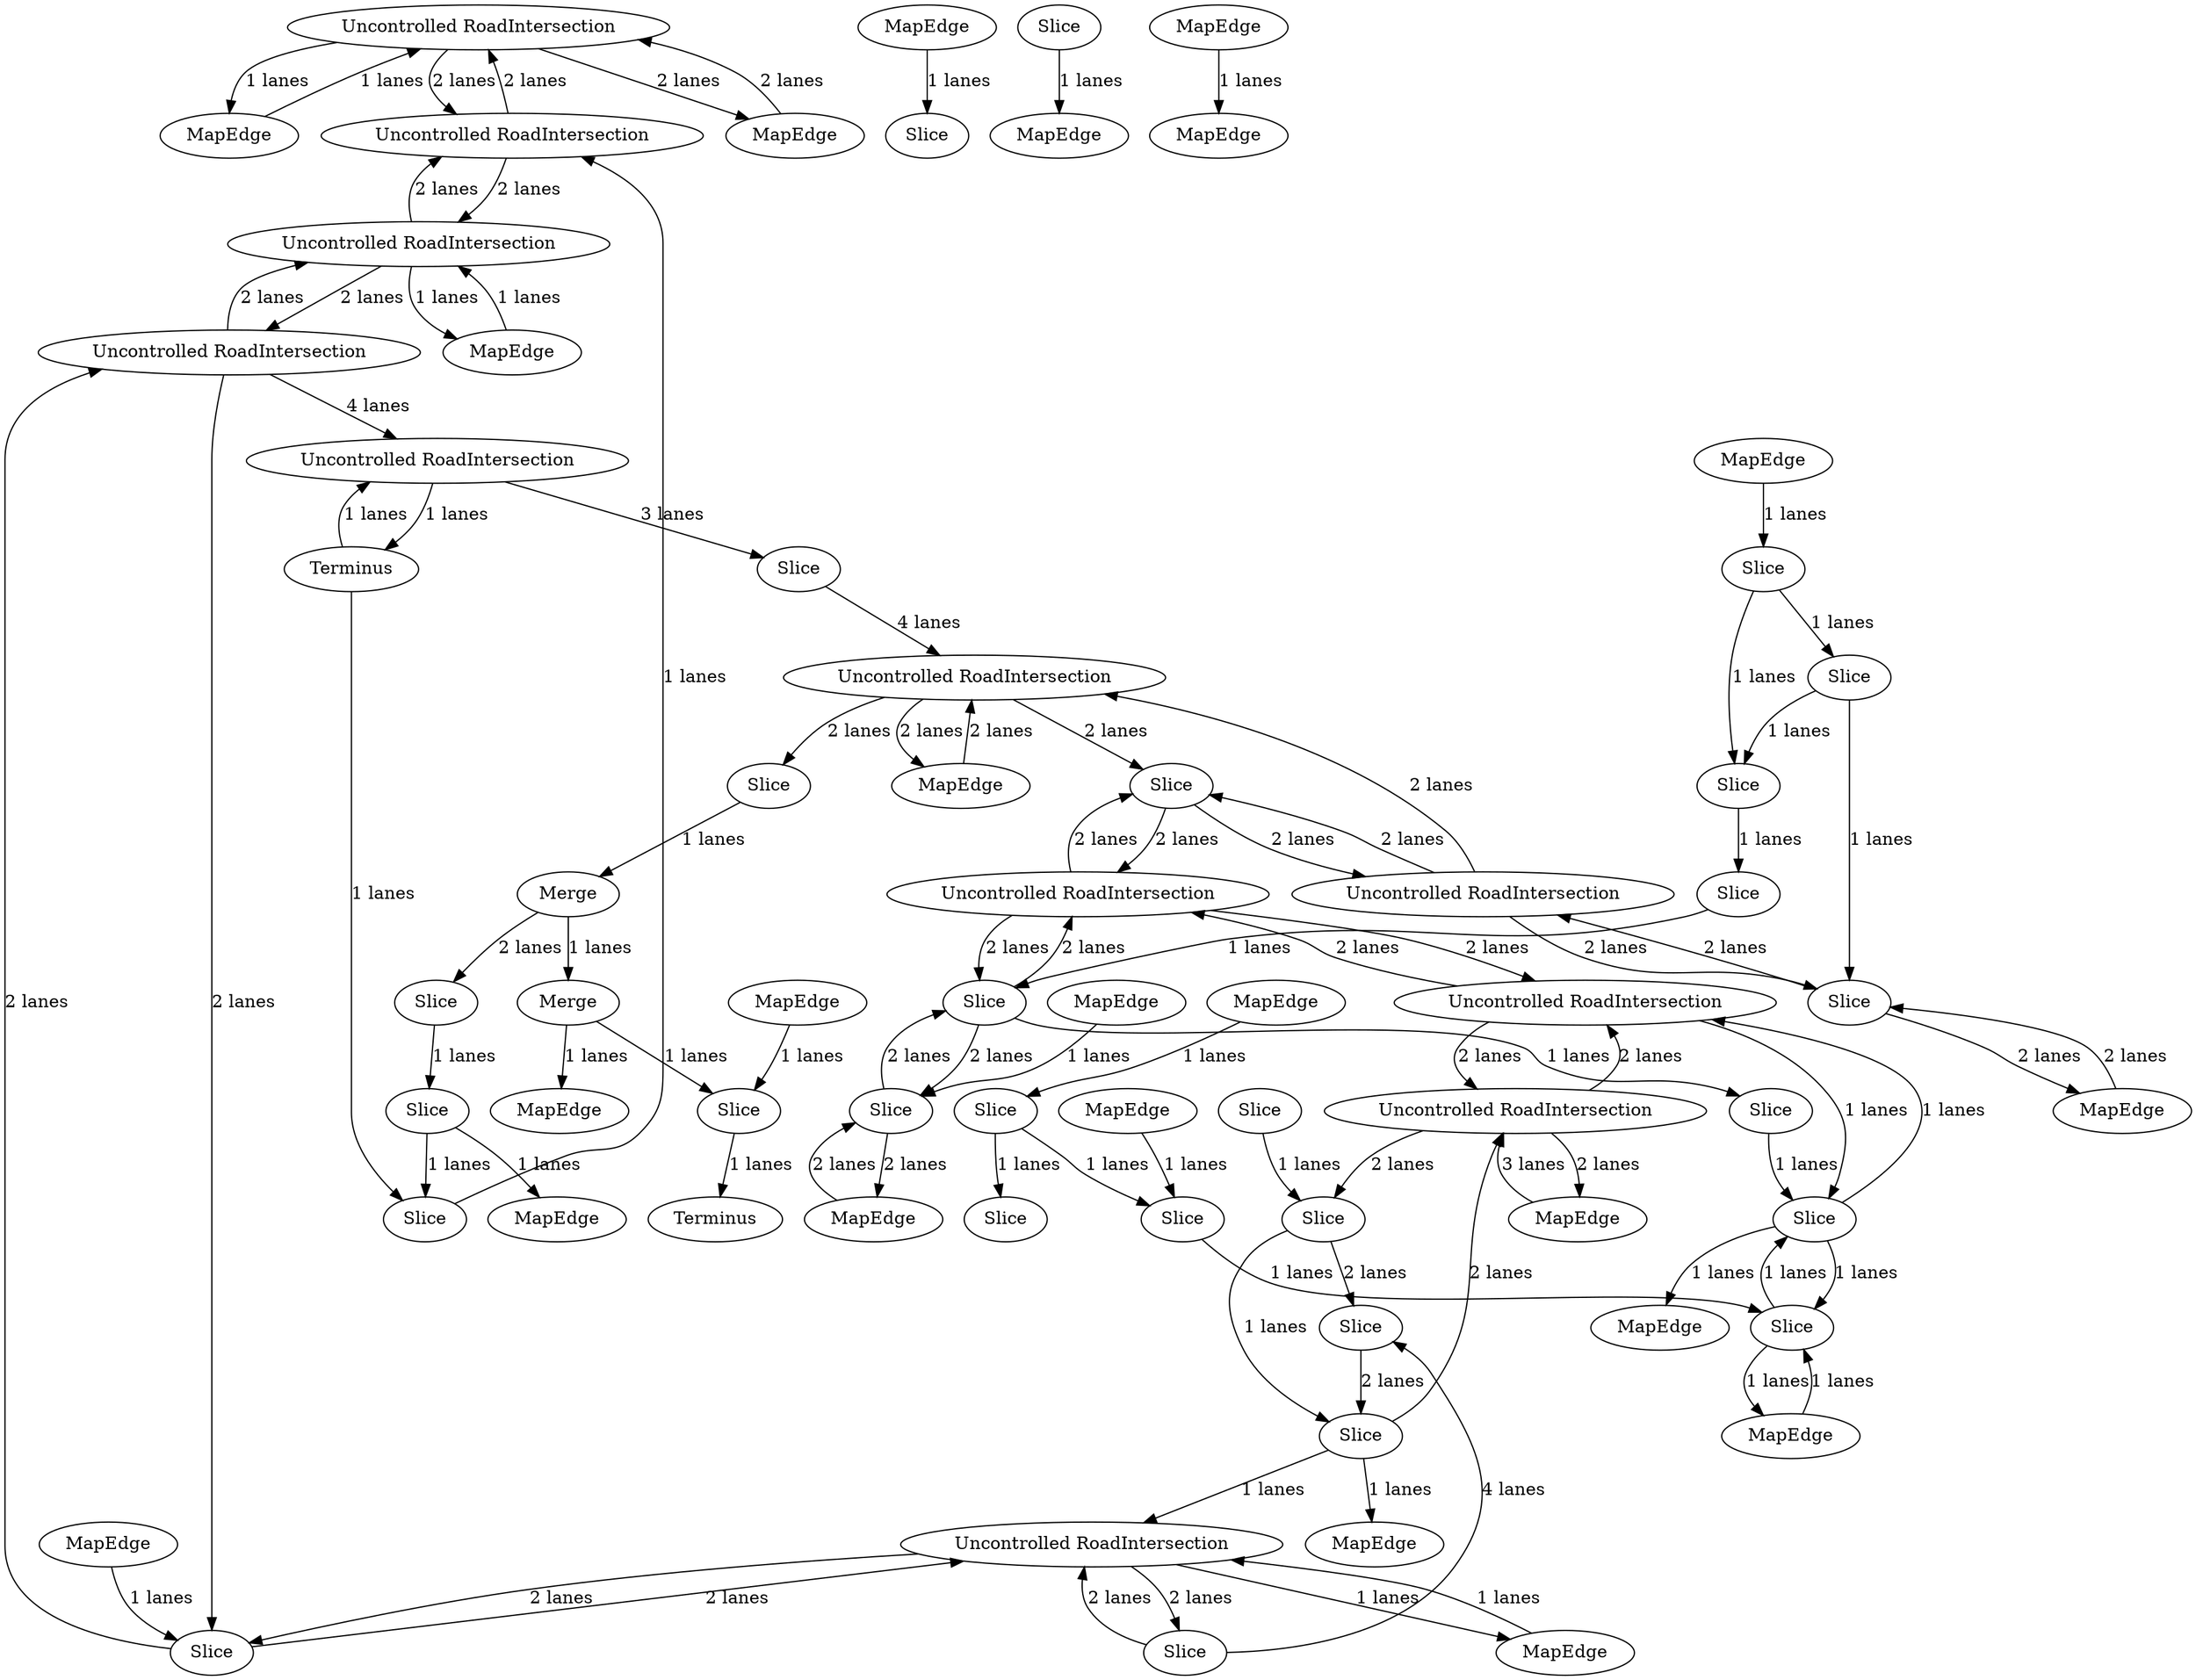 digraph {
    0 [ label = "Uncontrolled RoadIntersection" ]
    1 [ label = "MapEdge" ]
    2 [ label = "Uncontrolled RoadIntersection" ]
    3 [ label = "Uncontrolled RoadIntersection" ]
    4 [ label = "MapEdge" ]
    5 [ label = "Uncontrolled RoadIntersection" ]
    6 [ label = "Uncontrolled RoadIntersection" ]
    7 [ label = "Merge" ]
    8 [ label = "Slice" ]
    9 [ label = "Uncontrolled RoadIntersection" ]
    10 [ label = "MapEdge" ]
    11 [ label = "Uncontrolled RoadIntersection" ]
    12 [ label = "MapEdge" ]
    13 [ label = "MapEdge" ]
    14 [ label = "Slice" ]
    15 [ label = "MapEdge" ]
    16 [ label = "Slice" ]
    17 [ label = "Merge" ]
    18 [ label = "Terminus" ]
    19 [ label = "Slice" ]
    20 [ label = "Slice" ]
    21 [ label = "Slice" ]
    22 [ label = "Uncontrolled RoadIntersection" ]
    23 [ label = "MapEdge" ]
    24 [ label = "Slice" ]
    25 [ label = "Uncontrolled RoadIntersection" ]
    26 [ label = "MapEdge" ]
    27 [ label = "Slice" ]
    28 [ label = "Slice" ]
    29 [ label = "Slice" ]
    30 [ label = "MapEdge" ]
    31 [ label = "Slice" ]
    32 [ label = "MapEdge" ]
    33 [ label = "Slice" ]
    34 [ label = "MapEdge" ]
    35 [ label = "Slice" ]
    36 [ label = "Slice" ]
    37 [ label = "Slice" ]
    38 [ label = "MapEdge" ]
    39 [ label = "Slice" ]
    40 [ label = "Uncontrolled RoadIntersection" ]
    41 [ label = "MapEdge" ]
    42 [ label = "MapEdge" ]
    43 [ label = "Uncontrolled RoadIntersection" ]
    44 [ label = "Terminus" ]
    45 [ label = "Slice" ]
    46 [ label = "Slice" ]
    47 [ label = "MapEdge" ]
    48 [ label = "MapEdge" ]
    49 [ label = "MapEdge" ]
    50 [ label = "MapEdge" ]
    51 [ label = "Slice" ]
    52 [ label = "Slice" ]
    53 [ label = "MapEdge" ]
    54 [ label = "MapEdge" ]
    55 [ label = "MapEdge" ]
    56 [ label = "Slice" ]
    57 [ label = "Slice" ]
    58 [ label = "Slice" ]
    59 [ label = "MapEdge" ]
    60 [ label = "MapEdge" ]
    61 [ label = "Slice" ]
    62 [ label = "Slice" ]
    63 [ label = "Slice" ]
    64 [ label = "Slice" ]
    65 [ label = "Slice" ]
    0 -> 1 [ label = "1 lanes" ]
    1 -> 0 [ label = "1 lanes" ]
    2 -> 3 [ label = "2 lanes" ]
    4 -> 29 [ label = "2 lanes" ]
    29 -> 4 [ label = "2 lanes" ]
    29 -> 2 [ label = "2 lanes" ]
    2 -> 29 [ label = "2 lanes" ]
    5 -> 6 [ label = "4 lanes" ]
    7 -> 8 [ label = "2 lanes" ]
    9 -> 65 [ label = "1 lanes" ]
    65 -> 9 [ label = "1 lanes" ]
    65 -> 33 [ label = "1 lanes" ]
    33 -> 65 [ label = "1 lanes" ]
    33 -> 10 [ label = "1 lanes" ]
    10 -> 33 [ label = "1 lanes" ]
    11 -> 63 [ label = "2 lanes" ]
    63 -> 11 [ label = "2 lanes" ]
    63 -> 31 [ label = "2 lanes" ]
    31 -> 63 [ label = "2 lanes" ]
    31 -> 12 [ label = "2 lanes" ]
    12 -> 31 [ label = "2 lanes" ]
    3 -> 13 [ label = "2 lanes" ]
    13 -> 3 [ label = "2 lanes" ]
    0 -> 22 [ label = "2 lanes" ]
    22 -> 0 [ label = "2 lanes" ]
    22 -> 43 [ label = "2 lanes" ]
    43 -> 22 [ label = "2 lanes" ]
    43 -> 5 [ label = "2 lanes" ]
    5 -> 43 [ label = "2 lanes" ]
    3 -> 14 [ label = "2 lanes" ]
    15 -> 16 [ label = "1 lanes" ]
    17 -> 51 [ label = "1 lanes" ]
    51 -> 18 [ label = "1 lanes" ]
    25 -> 57 [ label = "2 lanes" ]
    57 -> 19 [ label = "2 lanes" ]
    20 -> 19 [ label = "4 lanes" ]
    6 -> 21 [ label = "3 lanes" ]
    8 -> 46 [ label = "1 lanes" ]
    46 -> 45 [ label = "1 lanes" ]
    45 -> 22 [ label = "1 lanes" ]
    21 -> 3 [ label = "4 lanes" ]
    14 -> 7 [ label = "1 lanes" ]
    7 -> 17 [ label = "1 lanes" ]
    17 -> 23 [ label = "1 lanes" ]
    3 -> 24 [ label = "2 lanes" ]
    2 -> 24 [ label = "2 lanes" ]
    24 -> 2 [ label = "2 lanes" ]
    24 -> 11 [ label = "2 lanes" ]
    11 -> 24 [ label = "2 lanes" ]
    11 -> 9 [ label = "2 lanes" ]
    9 -> 11 [ label = "2 lanes" ]
    9 -> 25 [ label = "2 lanes" ]
    25 -> 9 [ label = "2 lanes" ]
    19 -> 58 [ label = "2 lanes" ]
    58 -> 25 [ label = "2 lanes" ]
    5 -> 16 [ label = "2 lanes" ]
    16 -> 5 [ label = "2 lanes" ]
    16 -> 40 [ label = "2 lanes" ]
    40 -> 16 [ label = "2 lanes" ]
    40 -> 20 [ label = "2 lanes" ]
    20 -> 40 [ label = "2 lanes" ]
    6 -> 44 [ label = "1 lanes" ]
    44 -> 6 [ label = "1 lanes" ]
    26 -> 28 [ label = "1 lanes" ]
    28 -> 27 [ label = "1 lanes" ]
    28 -> 61 [ label = "1 lanes" ]
    61 -> 29 [ label = "1 lanes" ]
    30 -> 31 [ label = "1 lanes" ]
    32 -> 35 [ label = "1 lanes" ]
    35 -> 33 [ label = "1 lanes" ]
    34 -> 36 [ label = "1 lanes" ]
    36 -> 35 [ label = "1 lanes" ]
    36 -> 37 [ label = "1 lanes" ]
    38 -> 39 [ label = "1 lanes" ]
    40 -> 41 [ label = "1 lanes" ]
    41 -> 40 [ label = "1 lanes" ]
    42 -> 43 [ label = "1 lanes" ]
    43 -> 42 [ label = "1 lanes" ]
    44 -> 45 [ label = "1 lanes" ]
    46 -> 47 [ label = "1 lanes" ]
    25 -> 48 [ label = "2 lanes" ]
    48 -> 25 [ label = "3 lanes" ]
    49 -> 0 [ label = "2 lanes" ]
    0 -> 49 [ label = "2 lanes" ]
    50 -> 51 [ label = "1 lanes" ]
    52 -> 53 [ label = "1 lanes" ]
    54 -> 55 [ label = "1 lanes" ]
    56 -> 57 [ label = "1 lanes" ]
    57 -> 58 [ label = "1 lanes" ]
    58 -> 40 [ label = "1 lanes" ]
    65 -> 59 [ label = "1 lanes" ]
    58 -> 60 [ label = "1 lanes" ]
    61 -> 27 [ label = "1 lanes" ]
    27 -> 62 [ label = "1 lanes" ]
    62 -> 63 [ label = "1 lanes" ]
    63 -> 64 [ label = "1 lanes" ]
    64 -> 65 [ label = "1 lanes" ]
}
